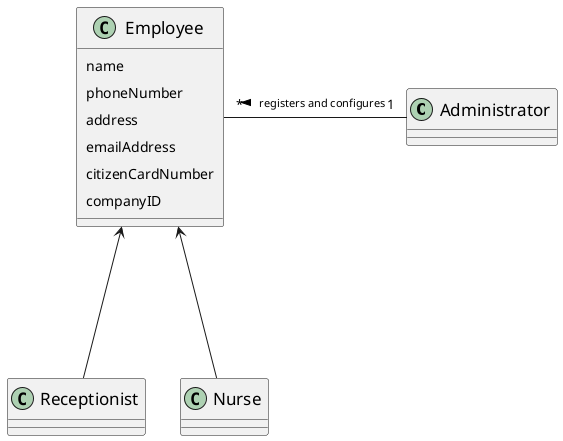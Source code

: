 @startuml
skinparam classFontSize 17
skinparam padding 4
skinparam ranksep 150

class Administrator
class Employee{
<size:14>name
<size:14>phoneNumber
<size:14>address
<size:14>emailAddress
<size:14>citizenCardNumber
<size:14>companyID
}
class Receptionist
class Nurse


Employee <-- Nurse
Employee <-- Receptionist

Administrator "1" -left- "*" Employee : <size:11>registers and configures >

@enduml
